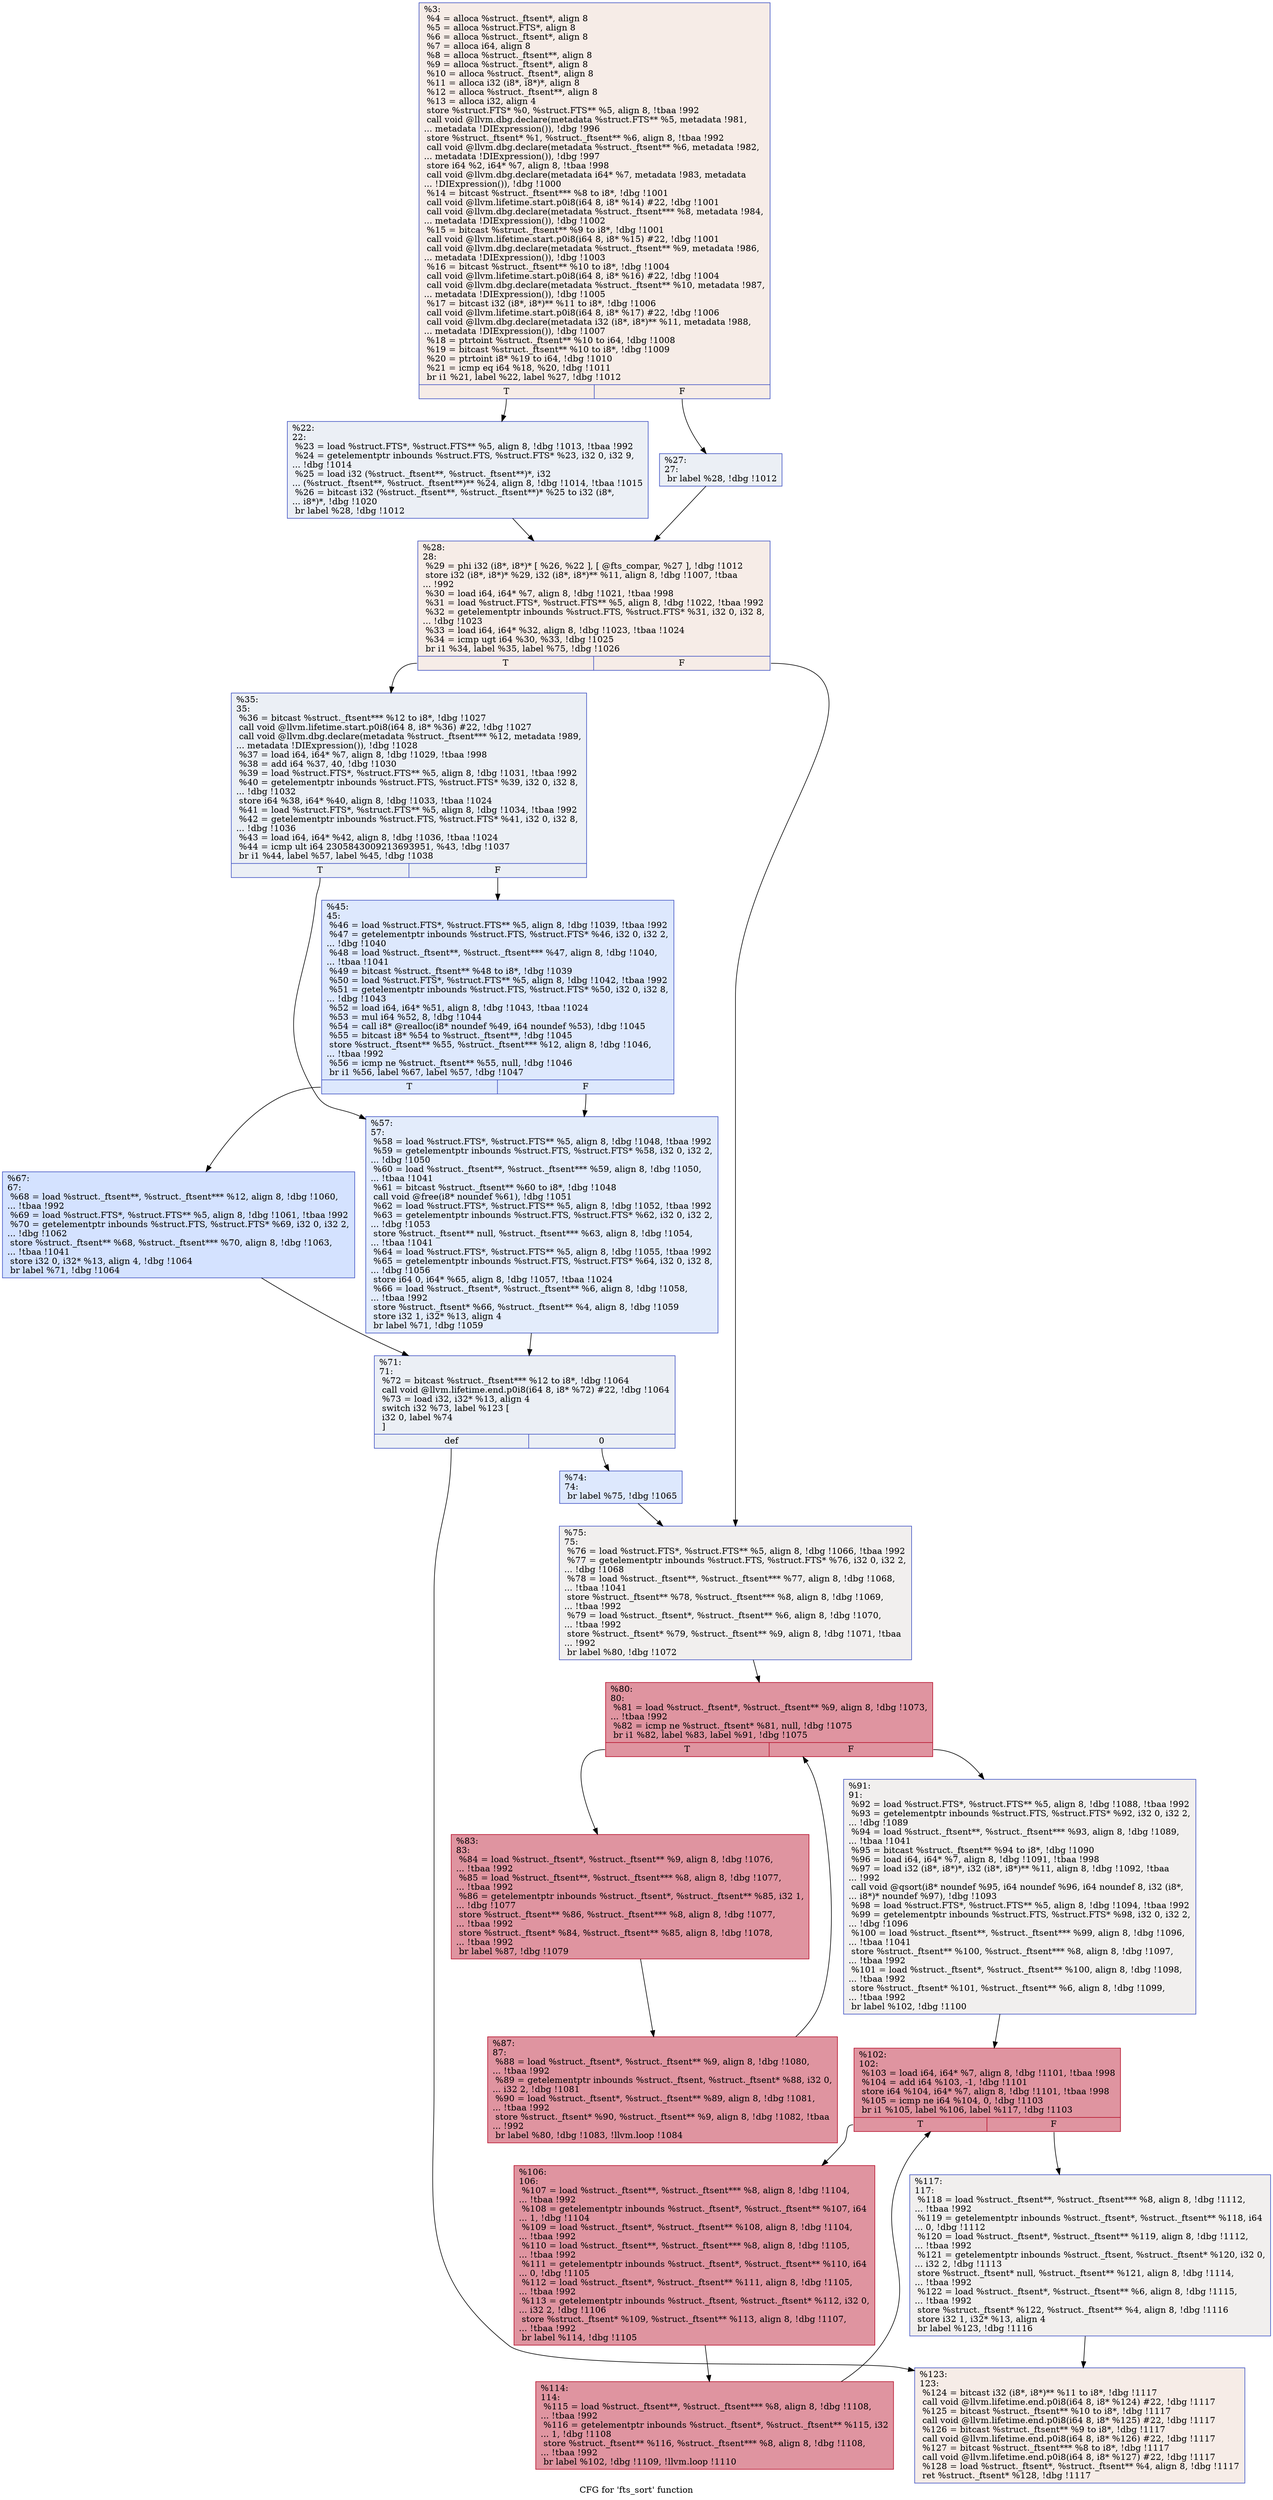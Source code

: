 digraph "CFG for 'fts_sort' function" {
	label="CFG for 'fts_sort' function";

	Node0x23bee20 [shape=record,color="#3d50c3ff", style=filled, fillcolor="#ead5c970",label="{%3:\l  %4 = alloca %struct._ftsent*, align 8\l  %5 = alloca %struct.FTS*, align 8\l  %6 = alloca %struct._ftsent*, align 8\l  %7 = alloca i64, align 8\l  %8 = alloca %struct._ftsent**, align 8\l  %9 = alloca %struct._ftsent*, align 8\l  %10 = alloca %struct._ftsent*, align 8\l  %11 = alloca i32 (i8*, i8*)*, align 8\l  %12 = alloca %struct._ftsent**, align 8\l  %13 = alloca i32, align 4\l  store %struct.FTS* %0, %struct.FTS** %5, align 8, !tbaa !992\l  call void @llvm.dbg.declare(metadata %struct.FTS** %5, metadata !981,\l... metadata !DIExpression()), !dbg !996\l  store %struct._ftsent* %1, %struct._ftsent** %6, align 8, !tbaa !992\l  call void @llvm.dbg.declare(metadata %struct._ftsent** %6, metadata !982,\l... metadata !DIExpression()), !dbg !997\l  store i64 %2, i64* %7, align 8, !tbaa !998\l  call void @llvm.dbg.declare(metadata i64* %7, metadata !983, metadata\l... !DIExpression()), !dbg !1000\l  %14 = bitcast %struct._ftsent*** %8 to i8*, !dbg !1001\l  call void @llvm.lifetime.start.p0i8(i64 8, i8* %14) #22, !dbg !1001\l  call void @llvm.dbg.declare(metadata %struct._ftsent*** %8, metadata !984,\l... metadata !DIExpression()), !dbg !1002\l  %15 = bitcast %struct._ftsent** %9 to i8*, !dbg !1001\l  call void @llvm.lifetime.start.p0i8(i64 8, i8* %15) #22, !dbg !1001\l  call void @llvm.dbg.declare(metadata %struct._ftsent** %9, metadata !986,\l... metadata !DIExpression()), !dbg !1003\l  %16 = bitcast %struct._ftsent** %10 to i8*, !dbg !1004\l  call void @llvm.lifetime.start.p0i8(i64 8, i8* %16) #22, !dbg !1004\l  call void @llvm.dbg.declare(metadata %struct._ftsent** %10, metadata !987,\l... metadata !DIExpression()), !dbg !1005\l  %17 = bitcast i32 (i8*, i8*)** %11 to i8*, !dbg !1006\l  call void @llvm.lifetime.start.p0i8(i64 8, i8* %17) #22, !dbg !1006\l  call void @llvm.dbg.declare(metadata i32 (i8*, i8*)** %11, metadata !988,\l... metadata !DIExpression()), !dbg !1007\l  %18 = ptrtoint %struct._ftsent** %10 to i64, !dbg !1008\l  %19 = bitcast %struct._ftsent** %10 to i8*, !dbg !1009\l  %20 = ptrtoint i8* %19 to i64, !dbg !1010\l  %21 = icmp eq i64 %18, %20, !dbg !1011\l  br i1 %21, label %22, label %27, !dbg !1012\l|{<s0>T|<s1>F}}"];
	Node0x23bee20:s0 -> Node0x23c6570;
	Node0x23bee20:s1 -> Node0x23c65c0;
	Node0x23c6570 [shape=record,color="#3d50c3ff", style=filled, fillcolor="#d1dae970",label="{%22:\l22:                                               \l  %23 = load %struct.FTS*, %struct.FTS** %5, align 8, !dbg !1013, !tbaa !992\l  %24 = getelementptr inbounds %struct.FTS, %struct.FTS* %23, i32 0, i32 9,\l... !dbg !1014\l  %25 = load i32 (%struct._ftsent**, %struct._ftsent**)*, i32\l... (%struct._ftsent**, %struct._ftsent**)** %24, align 8, !dbg !1014, !tbaa !1015\l  %26 = bitcast i32 (%struct._ftsent**, %struct._ftsent**)* %25 to i32 (i8*,\l... i8*)*, !dbg !1020\l  br label %28, !dbg !1012\l}"];
	Node0x23c6570 -> Node0x23c6610;
	Node0x23c65c0 [shape=record,color="#3d50c3ff", style=filled, fillcolor="#d1dae970",label="{%27:\l27:                                               \l  br label %28, !dbg !1012\l}"];
	Node0x23c65c0 -> Node0x23c6610;
	Node0x23c6610 [shape=record,color="#3d50c3ff", style=filled, fillcolor="#ead5c970",label="{%28:\l28:                                               \l  %29 = phi i32 (i8*, i8*)* [ %26, %22 ], [ @fts_compar, %27 ], !dbg !1012\l  store i32 (i8*, i8*)* %29, i32 (i8*, i8*)** %11, align 8, !dbg !1007, !tbaa\l... !992\l  %30 = load i64, i64* %7, align 8, !dbg !1021, !tbaa !998\l  %31 = load %struct.FTS*, %struct.FTS** %5, align 8, !dbg !1022, !tbaa !992\l  %32 = getelementptr inbounds %struct.FTS, %struct.FTS* %31, i32 0, i32 8,\l... !dbg !1023\l  %33 = load i64, i64* %32, align 8, !dbg !1023, !tbaa !1024\l  %34 = icmp ugt i64 %30, %33, !dbg !1025\l  br i1 %34, label %35, label %75, !dbg !1026\l|{<s0>T|<s1>F}}"];
	Node0x23c6610:s0 -> Node0x23c6660;
	Node0x23c6610:s1 -> Node0x23c6840;
	Node0x23c6660 [shape=record,color="#3d50c3ff", style=filled, fillcolor="#d1dae970",label="{%35:\l35:                                               \l  %36 = bitcast %struct._ftsent*** %12 to i8*, !dbg !1027\l  call void @llvm.lifetime.start.p0i8(i64 8, i8* %36) #22, !dbg !1027\l  call void @llvm.dbg.declare(metadata %struct._ftsent*** %12, metadata !989,\l... metadata !DIExpression()), !dbg !1028\l  %37 = load i64, i64* %7, align 8, !dbg !1029, !tbaa !998\l  %38 = add i64 %37, 40, !dbg !1030\l  %39 = load %struct.FTS*, %struct.FTS** %5, align 8, !dbg !1031, !tbaa !992\l  %40 = getelementptr inbounds %struct.FTS, %struct.FTS* %39, i32 0, i32 8,\l... !dbg !1032\l  store i64 %38, i64* %40, align 8, !dbg !1033, !tbaa !1024\l  %41 = load %struct.FTS*, %struct.FTS** %5, align 8, !dbg !1034, !tbaa !992\l  %42 = getelementptr inbounds %struct.FTS, %struct.FTS* %41, i32 0, i32 8,\l... !dbg !1036\l  %43 = load i64, i64* %42, align 8, !dbg !1036, !tbaa !1024\l  %44 = icmp ult i64 2305843009213693951, %43, !dbg !1037\l  br i1 %44, label %57, label %45, !dbg !1038\l|{<s0>T|<s1>F}}"];
	Node0x23c6660:s0 -> Node0x23c6700;
	Node0x23c6660:s1 -> Node0x23c66b0;
	Node0x23c66b0 [shape=record,color="#3d50c3ff", style=filled, fillcolor="#b2ccfb70",label="{%45:\l45:                                               \l  %46 = load %struct.FTS*, %struct.FTS** %5, align 8, !dbg !1039, !tbaa !992\l  %47 = getelementptr inbounds %struct.FTS, %struct.FTS* %46, i32 0, i32 2,\l... !dbg !1040\l  %48 = load %struct._ftsent**, %struct._ftsent*** %47, align 8, !dbg !1040,\l... !tbaa !1041\l  %49 = bitcast %struct._ftsent** %48 to i8*, !dbg !1039\l  %50 = load %struct.FTS*, %struct.FTS** %5, align 8, !dbg !1042, !tbaa !992\l  %51 = getelementptr inbounds %struct.FTS, %struct.FTS* %50, i32 0, i32 8,\l... !dbg !1043\l  %52 = load i64, i64* %51, align 8, !dbg !1043, !tbaa !1024\l  %53 = mul i64 %52, 8, !dbg !1044\l  %54 = call i8* @realloc(i8* noundef %49, i64 noundef %53), !dbg !1045\l  %55 = bitcast i8* %54 to %struct._ftsent**, !dbg !1045\l  store %struct._ftsent** %55, %struct._ftsent*** %12, align 8, !dbg !1046,\l... !tbaa !992\l  %56 = icmp ne %struct._ftsent** %55, null, !dbg !1046\l  br i1 %56, label %67, label %57, !dbg !1047\l|{<s0>T|<s1>F}}"];
	Node0x23c66b0:s0 -> Node0x23c6750;
	Node0x23c66b0:s1 -> Node0x23c6700;
	Node0x23c6700 [shape=record,color="#3d50c3ff", style=filled, fillcolor="#bfd3f670",label="{%57:\l57:                                               \l  %58 = load %struct.FTS*, %struct.FTS** %5, align 8, !dbg !1048, !tbaa !992\l  %59 = getelementptr inbounds %struct.FTS, %struct.FTS* %58, i32 0, i32 2,\l... !dbg !1050\l  %60 = load %struct._ftsent**, %struct._ftsent*** %59, align 8, !dbg !1050,\l... !tbaa !1041\l  %61 = bitcast %struct._ftsent** %60 to i8*, !dbg !1048\l  call void @free(i8* noundef %61), !dbg !1051\l  %62 = load %struct.FTS*, %struct.FTS** %5, align 8, !dbg !1052, !tbaa !992\l  %63 = getelementptr inbounds %struct.FTS, %struct.FTS* %62, i32 0, i32 2,\l... !dbg !1053\l  store %struct._ftsent** null, %struct._ftsent*** %63, align 8, !dbg !1054,\l... !tbaa !1041\l  %64 = load %struct.FTS*, %struct.FTS** %5, align 8, !dbg !1055, !tbaa !992\l  %65 = getelementptr inbounds %struct.FTS, %struct.FTS* %64, i32 0, i32 8,\l... !dbg !1056\l  store i64 0, i64* %65, align 8, !dbg !1057, !tbaa !1024\l  %66 = load %struct._ftsent*, %struct._ftsent** %6, align 8, !dbg !1058,\l... !tbaa !992\l  store %struct._ftsent* %66, %struct._ftsent** %4, align 8, !dbg !1059\l  store i32 1, i32* %13, align 4\l  br label %71, !dbg !1059\l}"];
	Node0x23c6700 -> Node0x23c67a0;
	Node0x23c6750 [shape=record,color="#3d50c3ff", style=filled, fillcolor="#9ebeff70",label="{%67:\l67:                                               \l  %68 = load %struct._ftsent**, %struct._ftsent*** %12, align 8, !dbg !1060,\l... !tbaa !992\l  %69 = load %struct.FTS*, %struct.FTS** %5, align 8, !dbg !1061, !tbaa !992\l  %70 = getelementptr inbounds %struct.FTS, %struct.FTS* %69, i32 0, i32 2,\l... !dbg !1062\l  store %struct._ftsent** %68, %struct._ftsent*** %70, align 8, !dbg !1063,\l... !tbaa !1041\l  store i32 0, i32* %13, align 4, !dbg !1064\l  br label %71, !dbg !1064\l}"];
	Node0x23c6750 -> Node0x23c67a0;
	Node0x23c67a0 [shape=record,color="#3d50c3ff", style=filled, fillcolor="#d1dae970",label="{%71:\l71:                                               \l  %72 = bitcast %struct._ftsent*** %12 to i8*, !dbg !1064\l  call void @llvm.lifetime.end.p0i8(i64 8, i8* %72) #22, !dbg !1064\l  %73 = load i32, i32* %13, align 4\l  switch i32 %73, label %123 [\l    i32 0, label %74\l  ]\l|{<s0>def|<s1>0}}"];
	Node0x23c67a0:s0 -> Node0x23c6b10;
	Node0x23c67a0:s1 -> Node0x23c67f0;
	Node0x23c67f0 [shape=record,color="#3d50c3ff", style=filled, fillcolor="#b2ccfb70",label="{%74:\l74:                                               \l  br label %75, !dbg !1065\l}"];
	Node0x23c67f0 -> Node0x23c6840;
	Node0x23c6840 [shape=record,color="#3d50c3ff", style=filled, fillcolor="#e0dbd870",label="{%75:\l75:                                               \l  %76 = load %struct.FTS*, %struct.FTS** %5, align 8, !dbg !1066, !tbaa !992\l  %77 = getelementptr inbounds %struct.FTS, %struct.FTS* %76, i32 0, i32 2,\l... !dbg !1068\l  %78 = load %struct._ftsent**, %struct._ftsent*** %77, align 8, !dbg !1068,\l... !tbaa !1041\l  store %struct._ftsent** %78, %struct._ftsent*** %8, align 8, !dbg !1069,\l... !tbaa !992\l  %79 = load %struct._ftsent*, %struct._ftsent** %6, align 8, !dbg !1070,\l... !tbaa !992\l  store %struct._ftsent* %79, %struct._ftsent** %9, align 8, !dbg !1071, !tbaa\l... !992\l  br label %80, !dbg !1072\l}"];
	Node0x23c6840 -> Node0x23c6890;
	Node0x23c6890 [shape=record,color="#b70d28ff", style=filled, fillcolor="#b70d2870",label="{%80:\l80:                                               \l  %81 = load %struct._ftsent*, %struct._ftsent** %9, align 8, !dbg !1073,\l... !tbaa !992\l  %82 = icmp ne %struct._ftsent* %81, null, !dbg !1075\l  br i1 %82, label %83, label %91, !dbg !1075\l|{<s0>T|<s1>F}}"];
	Node0x23c6890:s0 -> Node0x23c68e0;
	Node0x23c6890:s1 -> Node0x23c6980;
	Node0x23c68e0 [shape=record,color="#b70d28ff", style=filled, fillcolor="#b70d2870",label="{%83:\l83:                                               \l  %84 = load %struct._ftsent*, %struct._ftsent** %9, align 8, !dbg !1076,\l... !tbaa !992\l  %85 = load %struct._ftsent**, %struct._ftsent*** %8, align 8, !dbg !1077,\l... !tbaa !992\l  %86 = getelementptr inbounds %struct._ftsent*, %struct._ftsent** %85, i32 1,\l... !dbg !1077\l  store %struct._ftsent** %86, %struct._ftsent*** %8, align 8, !dbg !1077,\l... !tbaa !992\l  store %struct._ftsent* %84, %struct._ftsent** %85, align 8, !dbg !1078,\l... !tbaa !992\l  br label %87, !dbg !1079\l}"];
	Node0x23c68e0 -> Node0x23c6930;
	Node0x23c6930 [shape=record,color="#b70d28ff", style=filled, fillcolor="#b70d2870",label="{%87:\l87:                                               \l  %88 = load %struct._ftsent*, %struct._ftsent** %9, align 8, !dbg !1080,\l... !tbaa !992\l  %89 = getelementptr inbounds %struct._ftsent, %struct._ftsent* %88, i32 0,\l... i32 2, !dbg !1081\l  %90 = load %struct._ftsent*, %struct._ftsent** %89, align 8, !dbg !1081,\l... !tbaa !992\l  store %struct._ftsent* %90, %struct._ftsent** %9, align 8, !dbg !1082, !tbaa\l... !992\l  br label %80, !dbg !1083, !llvm.loop !1084\l}"];
	Node0x23c6930 -> Node0x23c6890;
	Node0x23c6980 [shape=record,color="#3d50c3ff", style=filled, fillcolor="#e0dbd870",label="{%91:\l91:                                               \l  %92 = load %struct.FTS*, %struct.FTS** %5, align 8, !dbg !1088, !tbaa !992\l  %93 = getelementptr inbounds %struct.FTS, %struct.FTS* %92, i32 0, i32 2,\l... !dbg !1089\l  %94 = load %struct._ftsent**, %struct._ftsent*** %93, align 8, !dbg !1089,\l... !tbaa !1041\l  %95 = bitcast %struct._ftsent** %94 to i8*, !dbg !1090\l  %96 = load i64, i64* %7, align 8, !dbg !1091, !tbaa !998\l  %97 = load i32 (i8*, i8*)*, i32 (i8*, i8*)** %11, align 8, !dbg !1092, !tbaa\l... !992\l  call void @qsort(i8* noundef %95, i64 noundef %96, i64 noundef 8, i32 (i8*,\l... i8*)* noundef %97), !dbg !1093\l  %98 = load %struct.FTS*, %struct.FTS** %5, align 8, !dbg !1094, !tbaa !992\l  %99 = getelementptr inbounds %struct.FTS, %struct.FTS* %98, i32 0, i32 2,\l... !dbg !1096\l  %100 = load %struct._ftsent**, %struct._ftsent*** %99, align 8, !dbg !1096,\l... !tbaa !1041\l  store %struct._ftsent** %100, %struct._ftsent*** %8, align 8, !dbg !1097,\l... !tbaa !992\l  %101 = load %struct._ftsent*, %struct._ftsent** %100, align 8, !dbg !1098,\l... !tbaa !992\l  store %struct._ftsent* %101, %struct._ftsent** %6, align 8, !dbg !1099,\l... !tbaa !992\l  br label %102, !dbg !1100\l}"];
	Node0x23c6980 -> Node0x23c69d0;
	Node0x23c69d0 [shape=record,color="#b70d28ff", style=filled, fillcolor="#b70d2870",label="{%102:\l102:                                              \l  %103 = load i64, i64* %7, align 8, !dbg !1101, !tbaa !998\l  %104 = add i64 %103, -1, !dbg !1101\l  store i64 %104, i64* %7, align 8, !dbg !1101, !tbaa !998\l  %105 = icmp ne i64 %104, 0, !dbg !1103\l  br i1 %105, label %106, label %117, !dbg !1103\l|{<s0>T|<s1>F}}"];
	Node0x23c69d0:s0 -> Node0x23c6a20;
	Node0x23c69d0:s1 -> Node0x23c6ac0;
	Node0x23c6a20 [shape=record,color="#b70d28ff", style=filled, fillcolor="#b70d2870",label="{%106:\l106:                                              \l  %107 = load %struct._ftsent**, %struct._ftsent*** %8, align 8, !dbg !1104,\l... !tbaa !992\l  %108 = getelementptr inbounds %struct._ftsent*, %struct._ftsent** %107, i64\l... 1, !dbg !1104\l  %109 = load %struct._ftsent*, %struct._ftsent** %108, align 8, !dbg !1104,\l... !tbaa !992\l  %110 = load %struct._ftsent**, %struct._ftsent*** %8, align 8, !dbg !1105,\l... !tbaa !992\l  %111 = getelementptr inbounds %struct._ftsent*, %struct._ftsent** %110, i64\l... 0, !dbg !1105\l  %112 = load %struct._ftsent*, %struct._ftsent** %111, align 8, !dbg !1105,\l... !tbaa !992\l  %113 = getelementptr inbounds %struct._ftsent, %struct._ftsent* %112, i32 0,\l... i32 2, !dbg !1106\l  store %struct._ftsent* %109, %struct._ftsent** %113, align 8, !dbg !1107,\l... !tbaa !992\l  br label %114, !dbg !1105\l}"];
	Node0x23c6a20 -> Node0x23c6a70;
	Node0x23c6a70 [shape=record,color="#b70d28ff", style=filled, fillcolor="#b70d2870",label="{%114:\l114:                                              \l  %115 = load %struct._ftsent**, %struct._ftsent*** %8, align 8, !dbg !1108,\l... !tbaa !992\l  %116 = getelementptr inbounds %struct._ftsent*, %struct._ftsent** %115, i32\l... 1, !dbg !1108\l  store %struct._ftsent** %116, %struct._ftsent*** %8, align 8, !dbg !1108,\l... !tbaa !992\l  br label %102, !dbg !1109, !llvm.loop !1110\l}"];
	Node0x23c6a70 -> Node0x23c69d0;
	Node0x23c6ac0 [shape=record,color="#3d50c3ff", style=filled, fillcolor="#e0dbd870",label="{%117:\l117:                                              \l  %118 = load %struct._ftsent**, %struct._ftsent*** %8, align 8, !dbg !1112,\l... !tbaa !992\l  %119 = getelementptr inbounds %struct._ftsent*, %struct._ftsent** %118, i64\l... 0, !dbg !1112\l  %120 = load %struct._ftsent*, %struct._ftsent** %119, align 8, !dbg !1112,\l... !tbaa !992\l  %121 = getelementptr inbounds %struct._ftsent, %struct._ftsent* %120, i32 0,\l... i32 2, !dbg !1113\l  store %struct._ftsent* null, %struct._ftsent** %121, align 8, !dbg !1114,\l... !tbaa !992\l  %122 = load %struct._ftsent*, %struct._ftsent** %6, align 8, !dbg !1115,\l... !tbaa !992\l  store %struct._ftsent* %122, %struct._ftsent** %4, align 8, !dbg !1116\l  store i32 1, i32* %13, align 4\l  br label %123, !dbg !1116\l}"];
	Node0x23c6ac0 -> Node0x23c6b10;
	Node0x23c6b10 [shape=record,color="#3d50c3ff", style=filled, fillcolor="#ead5c970",label="{%123:\l123:                                              \l  %124 = bitcast i32 (i8*, i8*)** %11 to i8*, !dbg !1117\l  call void @llvm.lifetime.end.p0i8(i64 8, i8* %124) #22, !dbg !1117\l  %125 = bitcast %struct._ftsent** %10 to i8*, !dbg !1117\l  call void @llvm.lifetime.end.p0i8(i64 8, i8* %125) #22, !dbg !1117\l  %126 = bitcast %struct._ftsent** %9 to i8*, !dbg !1117\l  call void @llvm.lifetime.end.p0i8(i64 8, i8* %126) #22, !dbg !1117\l  %127 = bitcast %struct._ftsent*** %8 to i8*, !dbg !1117\l  call void @llvm.lifetime.end.p0i8(i64 8, i8* %127) #22, !dbg !1117\l  %128 = load %struct._ftsent*, %struct._ftsent** %4, align 8, !dbg !1117\l  ret %struct._ftsent* %128, !dbg !1117\l}"];
}
